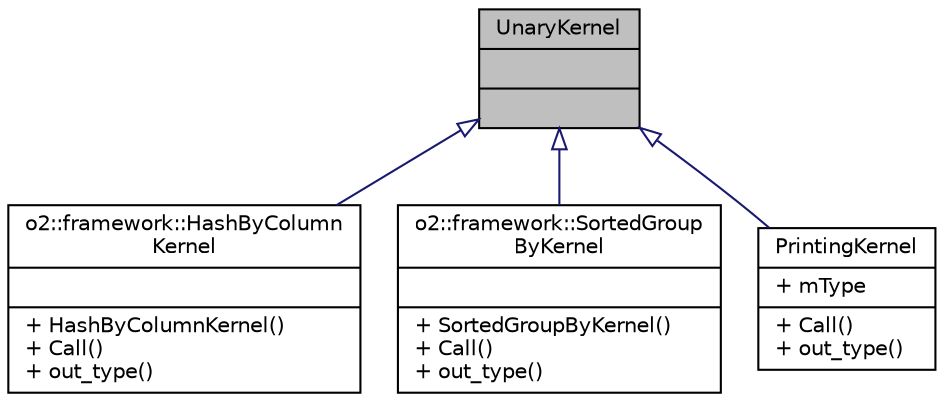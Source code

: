 digraph "UnaryKernel"
{
 // INTERACTIVE_SVG=YES
  bgcolor="transparent";
  edge [fontname="Helvetica",fontsize="10",labelfontname="Helvetica",labelfontsize="10"];
  node [fontname="Helvetica",fontsize="10",shape=record];
  Node0 [label="{UnaryKernel\n||}",height=0.2,width=0.4,color="black", fillcolor="grey75", style="filled", fontcolor="black"];
  Node0 -> Node1 [dir="back",color="midnightblue",fontsize="10",style="solid",arrowtail="onormal",fontname="Helvetica"];
  Node1 [label="{o2::framework::HashByColumn\lKernel\n||+ HashByColumnKernel()\l+ Call()\l+ out_type()\l}",height=0.2,width=0.4,color="black",URL="$d1/d1f/classo2_1_1framework_1_1HashByColumnKernel.html"];
  Node0 -> Node2 [dir="back",color="midnightblue",fontsize="10",style="solid",arrowtail="onormal",fontname="Helvetica"];
  Node2 [label="{o2::framework::SortedGroup\lByKernel\n||+ SortedGroupByKernel()\l+ Call()\l+ out_type()\l}",height=0.2,width=0.4,color="black",URL="$db/d8a/classo2_1_1framework_1_1SortedGroupByKernel.html",tooltip="Build ranges. "];
  Node0 -> Node3 [dir="back",color="midnightblue",fontsize="10",style="solid",arrowtail="onormal",fontname="Helvetica"];
  Node3 [label="{PrintingKernel\n|+ mType\l|+ Call()\l+ out_type()\l}",height=0.2,width=0.4,color="black",URL="$d6/d60/classPrintingKernel.html"];
}
